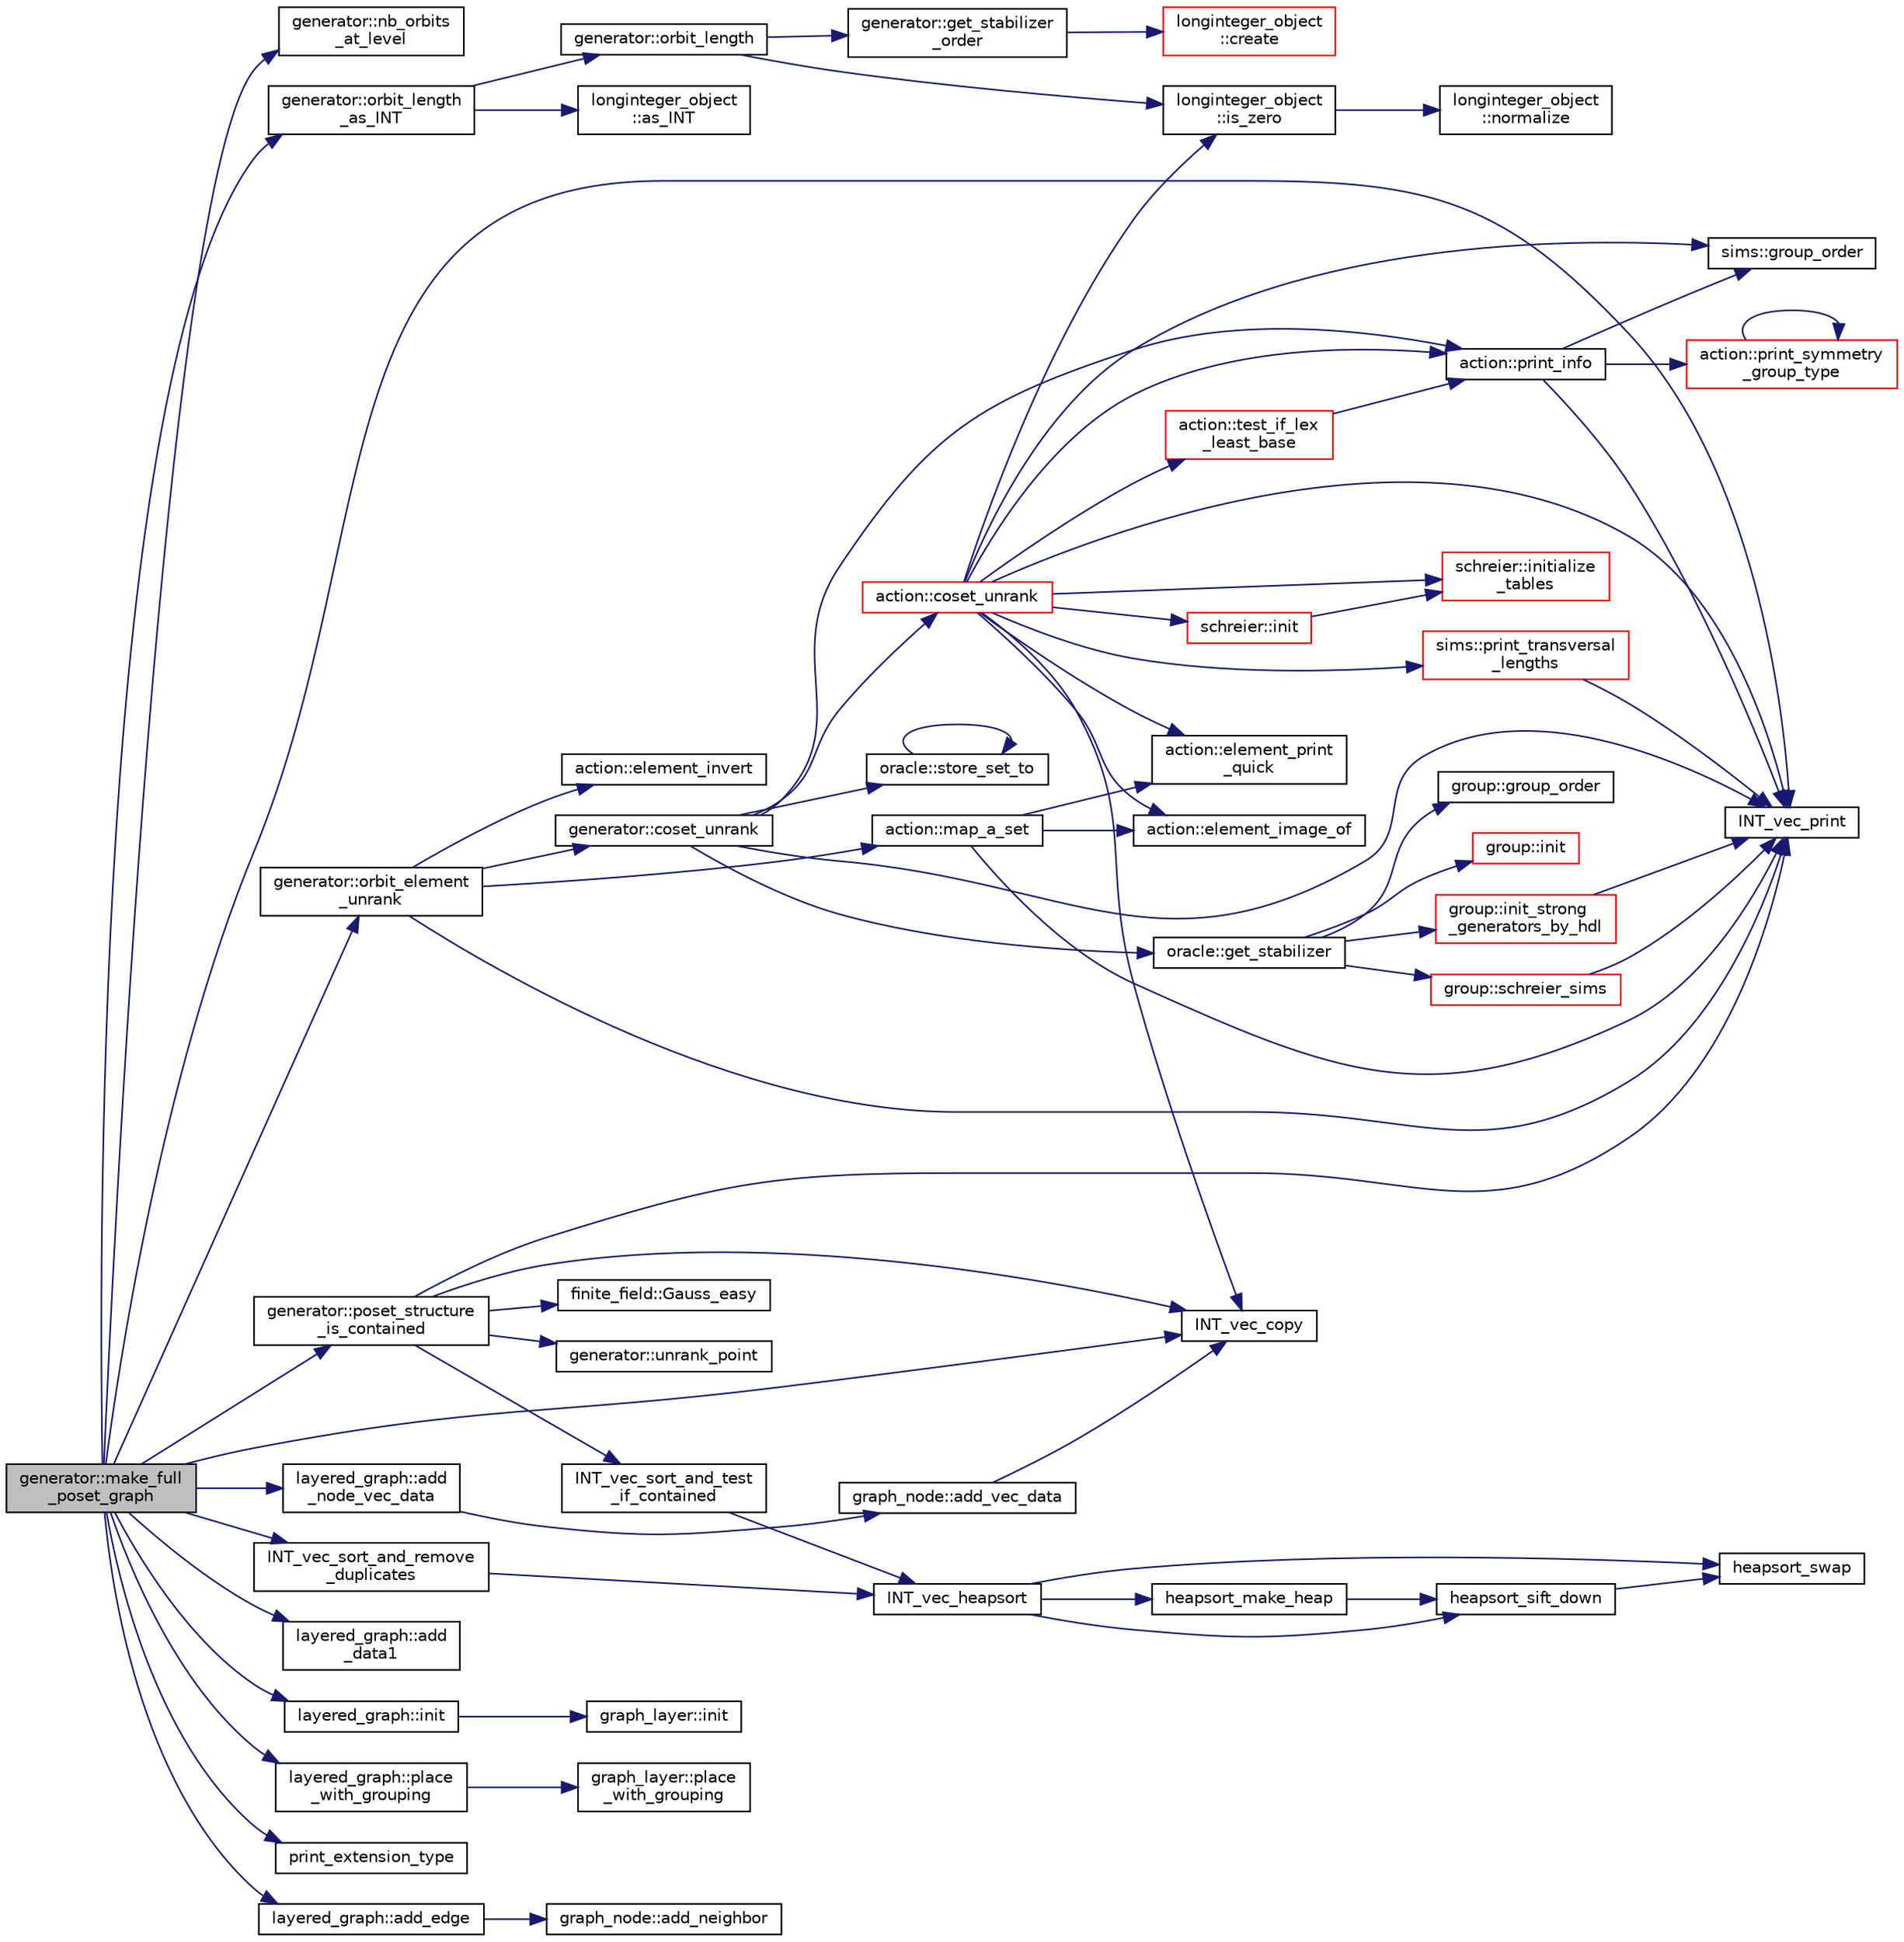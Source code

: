 digraph "generator::make_full_poset_graph"
{
  edge [fontname="Helvetica",fontsize="10",labelfontname="Helvetica",labelfontsize="10"];
  node [fontname="Helvetica",fontsize="10",shape=record];
  rankdir="LR";
  Node13191 [label="generator::make_full\l_poset_graph",height=0.2,width=0.4,color="black", fillcolor="grey75", style="filled", fontcolor="black"];
  Node13191 -> Node13192 [color="midnightblue",fontsize="10",style="solid",fontname="Helvetica"];
  Node13192 [label="generator::nb_orbits\l_at_level",height=0.2,width=0.4,color="black", fillcolor="white", style="filled",URL="$d7/d73/classgenerator.html#a020f3d8378448310d044a4a24fadf301"];
  Node13191 -> Node13193 [color="midnightblue",fontsize="10",style="solid",fontname="Helvetica"];
  Node13193 [label="generator::orbit_length\l_as_INT",height=0.2,width=0.4,color="black", fillcolor="white", style="filled",URL="$d7/d73/classgenerator.html#aecb478b303fd91af6a914f541906da39"];
  Node13193 -> Node13194 [color="midnightblue",fontsize="10",style="solid",fontname="Helvetica"];
  Node13194 [label="generator::orbit_length",height=0.2,width=0.4,color="black", fillcolor="white", style="filled",URL="$d7/d73/classgenerator.html#a38a102d644c03c18ad901f1a815a7f6c"];
  Node13194 -> Node13195 [color="midnightblue",fontsize="10",style="solid",fontname="Helvetica"];
  Node13195 [label="generator::get_stabilizer\l_order",height=0.2,width=0.4,color="black", fillcolor="white", style="filled",URL="$d7/d73/classgenerator.html#a2a03fc974c76e47e999f3abc99e6b81d"];
  Node13195 -> Node13196 [color="midnightblue",fontsize="10",style="solid",fontname="Helvetica"];
  Node13196 [label="longinteger_object\l::create",height=0.2,width=0.4,color="red", fillcolor="white", style="filled",URL="$dd/d7e/classlonginteger__object.html#a95d2eebc60849c3963a49298b1f498c2"];
  Node13194 -> Node13202 [color="midnightblue",fontsize="10",style="solid",fontname="Helvetica"];
  Node13202 [label="longinteger_object\l::is_zero",height=0.2,width=0.4,color="black", fillcolor="white", style="filled",URL="$dd/d7e/classlonginteger__object.html#a0946732d08e5180a00480f4c40667101"];
  Node13202 -> Node13203 [color="midnightblue",fontsize="10",style="solid",fontname="Helvetica"];
  Node13203 [label="longinteger_object\l::normalize",height=0.2,width=0.4,color="black", fillcolor="white", style="filled",URL="$dd/d7e/classlonginteger__object.html#ae27040d862a5624e98fc9582daa889ee"];
  Node13193 -> Node13204 [color="midnightblue",fontsize="10",style="solid",fontname="Helvetica"];
  Node13204 [label="longinteger_object\l::as_INT",height=0.2,width=0.4,color="black", fillcolor="white", style="filled",URL="$dd/d7e/classlonginteger__object.html#afb992d4679a6741acc63c8bcba27971e"];
  Node13191 -> Node13205 [color="midnightblue",fontsize="10",style="solid",fontname="Helvetica"];
  Node13205 [label="layered_graph::add\l_data1",height=0.2,width=0.4,color="black", fillcolor="white", style="filled",URL="$da/db1/classlayered__graph.html#a008a6f2cb68387f41f8bf01cf5c0c957"];
  Node13191 -> Node13206 [color="midnightblue",fontsize="10",style="solid",fontname="Helvetica"];
  Node13206 [label="layered_graph::init",height=0.2,width=0.4,color="black", fillcolor="white", style="filled",URL="$da/db1/classlayered__graph.html#a3d3422898f1e8d31eb937fcc460dbac2"];
  Node13206 -> Node13207 [color="midnightblue",fontsize="10",style="solid",fontname="Helvetica"];
  Node13207 [label="graph_layer::init",height=0.2,width=0.4,color="black", fillcolor="white", style="filled",URL="$de/d87/classgraph__layer.html#a4b3e02d2069fb0127514a3d9ce000ff0"];
  Node13191 -> Node13208 [color="midnightblue",fontsize="10",style="solid",fontname="Helvetica"];
  Node13208 [label="layered_graph::place\l_with_grouping",height=0.2,width=0.4,color="black", fillcolor="white", style="filled",URL="$da/db1/classlayered__graph.html#a1b4f3b91e957060dc9375b9ce9c8b1a3"];
  Node13208 -> Node13209 [color="midnightblue",fontsize="10",style="solid",fontname="Helvetica"];
  Node13209 [label="graph_layer::place\l_with_grouping",height=0.2,width=0.4,color="black", fillcolor="white", style="filled",URL="$de/d87/classgraph__layer.html#a3a75deb6bc8d38d369004528b3d06f76"];
  Node13191 -> Node13210 [color="midnightblue",fontsize="10",style="solid",fontname="Helvetica"];
  Node13210 [label="print_extension_type",height=0.2,width=0.4,color="black", fillcolor="white", style="filled",URL="$da/d10/other_8h.html#ab39242254c1c0bce13010118473d8c74"];
  Node13191 -> Node13211 [color="midnightblue",fontsize="10",style="solid",fontname="Helvetica"];
  Node13211 [label="INT_vec_print",height=0.2,width=0.4,color="black", fillcolor="white", style="filled",URL="$df/dbf/sajeeb_8_c.html#a79a5901af0b47dd0d694109543c027fe"];
  Node13191 -> Node13212 [color="midnightblue",fontsize="10",style="solid",fontname="Helvetica"];
  Node13212 [label="INT_vec_sort_and_remove\l_duplicates",height=0.2,width=0.4,color="black", fillcolor="white", style="filled",URL="$d5/de2/foundations_2data__structures_2data__structures_8h.html#a160a164cfbea821ced70043337e22d18"];
  Node13212 -> Node13213 [color="midnightblue",fontsize="10",style="solid",fontname="Helvetica"];
  Node13213 [label="INT_vec_heapsort",height=0.2,width=0.4,color="black", fillcolor="white", style="filled",URL="$d4/dd7/sorting_8_c.html#a3590ad9987f801fbfc94634300182f39"];
  Node13213 -> Node13214 [color="midnightblue",fontsize="10",style="solid",fontname="Helvetica"];
  Node13214 [label="heapsort_make_heap",height=0.2,width=0.4,color="black", fillcolor="white", style="filled",URL="$d4/dd7/sorting_8_c.html#a42f24453d7d77eeb1338ebd1a13cfdbb"];
  Node13214 -> Node13215 [color="midnightblue",fontsize="10",style="solid",fontname="Helvetica"];
  Node13215 [label="heapsort_sift_down",height=0.2,width=0.4,color="black", fillcolor="white", style="filled",URL="$d4/dd7/sorting_8_c.html#a65cbb1a6a3f01f511673705437ddc18b"];
  Node13215 -> Node13216 [color="midnightblue",fontsize="10",style="solid",fontname="Helvetica"];
  Node13216 [label="heapsort_swap",height=0.2,width=0.4,color="black", fillcolor="white", style="filled",URL="$d4/dd7/sorting_8_c.html#a8f048362e6065297b19b6975bcbbfcc6"];
  Node13213 -> Node13216 [color="midnightblue",fontsize="10",style="solid",fontname="Helvetica"];
  Node13213 -> Node13215 [color="midnightblue",fontsize="10",style="solid",fontname="Helvetica"];
  Node13191 -> Node13217 [color="midnightblue",fontsize="10",style="solid",fontname="Helvetica"];
  Node13217 [label="generator::orbit_element\l_unrank",height=0.2,width=0.4,color="black", fillcolor="white", style="filled",URL="$d7/d73/classgenerator.html#a26a8d0b1964170e19dcbd37fa0a4957f"];
  Node13217 -> Node13218 [color="midnightblue",fontsize="10",style="solid",fontname="Helvetica"];
  Node13218 [label="generator::coset_unrank",height=0.2,width=0.4,color="black", fillcolor="white", style="filled",URL="$d7/d73/classgenerator.html#a489f02ee804f130f666029a46020aaf6"];
  Node13218 -> Node13219 [color="midnightblue",fontsize="10",style="solid",fontname="Helvetica"];
  Node13219 [label="action::print_info",height=0.2,width=0.4,color="black", fillcolor="white", style="filled",URL="$d2/d86/classaction.html#a6f89e493e5c5a32e5c3b8963d438ce86"];
  Node13219 -> Node13220 [color="midnightblue",fontsize="10",style="solid",fontname="Helvetica"];
  Node13220 [label="action::print_symmetry\l_group_type",height=0.2,width=0.4,color="red", fillcolor="white", style="filled",URL="$d2/d86/classaction.html#aed811766c7e64fe2c853df8b0b67aa6e"];
  Node13220 -> Node13220 [color="midnightblue",fontsize="10",style="solid",fontname="Helvetica"];
  Node13219 -> Node13211 [color="midnightblue",fontsize="10",style="solid",fontname="Helvetica"];
  Node13219 -> Node13222 [color="midnightblue",fontsize="10",style="solid",fontname="Helvetica"];
  Node13222 [label="sims::group_order",height=0.2,width=0.4,color="black", fillcolor="white", style="filled",URL="$d9/df3/classsims.html#aa442445175656570fa35febbe790efad"];
  Node13218 -> Node13223 [color="midnightblue",fontsize="10",style="solid",fontname="Helvetica"];
  Node13223 [label="oracle::store_set_to",height=0.2,width=0.4,color="black", fillcolor="white", style="filled",URL="$d7/da7/classoracle.html#a4489d03d342f31d1e64632ce4d0e700d"];
  Node13223 -> Node13223 [color="midnightblue",fontsize="10",style="solid",fontname="Helvetica"];
  Node13218 -> Node13211 [color="midnightblue",fontsize="10",style="solid",fontname="Helvetica"];
  Node13218 -> Node13224 [color="midnightblue",fontsize="10",style="solid",fontname="Helvetica"];
  Node13224 [label="oracle::get_stabilizer",height=0.2,width=0.4,color="black", fillcolor="white", style="filled",URL="$d7/da7/classoracle.html#a66344906577c7688e2e5f3d0c5748d2c"];
  Node13224 -> Node13225 [color="midnightblue",fontsize="10",style="solid",fontname="Helvetica"];
  Node13225 [label="group::init",height=0.2,width=0.4,color="red", fillcolor="white", style="filled",URL="$d1/db7/classgroup.html#a9f5de0500658e265332c7f62c0d3962d"];
  Node13224 -> Node13227 [color="midnightblue",fontsize="10",style="solid",fontname="Helvetica"];
  Node13227 [label="group::init_strong\l_generators_by_hdl",height=0.2,width=0.4,color="red", fillcolor="white", style="filled",URL="$d1/db7/classgroup.html#a65100d600cfb0955dae3582a2d6a2532"];
  Node13227 -> Node13211 [color="midnightblue",fontsize="10",style="solid",fontname="Helvetica"];
  Node13224 -> Node13234 [color="midnightblue",fontsize="10",style="solid",fontname="Helvetica"];
  Node13234 [label="group::schreier_sims",height=0.2,width=0.4,color="red", fillcolor="white", style="filled",URL="$d1/db7/classgroup.html#a224ed784f302897ca0c0e578446afa08"];
  Node13234 -> Node13211 [color="midnightblue",fontsize="10",style="solid",fontname="Helvetica"];
  Node13224 -> Node13250 [color="midnightblue",fontsize="10",style="solid",fontname="Helvetica"];
  Node13250 [label="group::group_order",height=0.2,width=0.4,color="black", fillcolor="white", style="filled",URL="$d1/db7/classgroup.html#a2d70bcf6a1495e7fb8e16ba7dfadb725"];
  Node13218 -> Node13251 [color="midnightblue",fontsize="10",style="solid",fontname="Helvetica"];
  Node13251 [label="action::coset_unrank",height=0.2,width=0.4,color="red", fillcolor="white", style="filled",URL="$d2/d86/classaction.html#aeabf488f671d4e77a8a892eb58d82b34"];
  Node13251 -> Node13219 [color="midnightblue",fontsize="10",style="solid",fontname="Helvetica"];
  Node13251 -> Node13222 [color="midnightblue",fontsize="10",style="solid",fontname="Helvetica"];
  Node13251 -> Node13252 [color="midnightblue",fontsize="10",style="solid",fontname="Helvetica"];
  Node13252 [label="action::test_if_lex\l_least_base",height=0.2,width=0.4,color="red", fillcolor="white", style="filled",URL="$d2/d86/classaction.html#afb63a2be19013fcf35337553d7c08eda"];
  Node13252 -> Node13219 [color="midnightblue",fontsize="10",style="solid",fontname="Helvetica"];
  Node13251 -> Node13716 [color="midnightblue",fontsize="10",style="solid",fontname="Helvetica"];
  Node13716 [label="sims::print_transversal\l_lengths",height=0.2,width=0.4,color="red", fillcolor="white", style="filled",URL="$d9/df3/classsims.html#a122d9276cad4b4fbb8ea6f7831d43020"];
  Node13716 -> Node13211 [color="midnightblue",fontsize="10",style="solid",fontname="Helvetica"];
  Node13251 -> Node13718 [color="midnightblue",fontsize="10",style="solid",fontname="Helvetica"];
  Node13718 [label="schreier::init",height=0.2,width=0.4,color="red", fillcolor="white", style="filled",URL="$d3/dd6/classschreier.html#a7443bebde2aa08acae16c0ff29c9abcf"];
  Node13718 -> Node13719 [color="midnightblue",fontsize="10",style="solid",fontname="Helvetica"];
  Node13719 [label="schreier::initialize\l_tables",height=0.2,width=0.4,color="red", fillcolor="white", style="filled",URL="$d3/dd6/classschreier.html#acccc16670f88b14ddc69856cd5c0b36d"];
  Node13251 -> Node13719 [color="midnightblue",fontsize="10",style="solid",fontname="Helvetica"];
  Node13251 -> Node13242 [color="midnightblue",fontsize="10",style="solid",fontname="Helvetica"];
  Node13242 [label="action::element_print\l_quick",height=0.2,width=0.4,color="black", fillcolor="white", style="filled",URL="$d2/d86/classaction.html#a4844680cf6750396f76494a28655265b"];
  Node13251 -> Node13294 [color="midnightblue",fontsize="10",style="solid",fontname="Helvetica"];
  Node13294 [label="INT_vec_copy",height=0.2,width=0.4,color="black", fillcolor="white", style="filled",URL="$df/dbf/sajeeb_8_c.html#ac2d875e27e009af6ec04d17254d11075"];
  Node13251 -> Node13211 [color="midnightblue",fontsize="10",style="solid",fontname="Helvetica"];
  Node13251 -> Node13202 [color="midnightblue",fontsize="10",style="solid",fontname="Helvetica"];
  Node13251 -> Node13248 [color="midnightblue",fontsize="10",style="solid",fontname="Helvetica"];
  Node13248 [label="action::element_image_of",height=0.2,width=0.4,color="black", fillcolor="white", style="filled",URL="$d2/d86/classaction.html#ae09559d4537a048fc860f8a74a31393d"];
  Node13217 -> Node13274 [color="midnightblue",fontsize="10",style="solid",fontname="Helvetica"];
  Node13274 [label="action::element_invert",height=0.2,width=0.4,color="black", fillcolor="white", style="filled",URL="$d2/d86/classaction.html#aa4bd01e338497714586636751fcef436"];
  Node13217 -> Node13608 [color="midnightblue",fontsize="10",style="solid",fontname="Helvetica"];
  Node13608 [label="action::map_a_set",height=0.2,width=0.4,color="black", fillcolor="white", style="filled",URL="$d2/d86/classaction.html#a600e542e5aeca2a46f18110e027947e0"];
  Node13608 -> Node13242 [color="midnightblue",fontsize="10",style="solid",fontname="Helvetica"];
  Node13608 -> Node13211 [color="midnightblue",fontsize="10",style="solid",fontname="Helvetica"];
  Node13608 -> Node13248 [color="midnightblue",fontsize="10",style="solid",fontname="Helvetica"];
  Node13217 -> Node13211 [color="midnightblue",fontsize="10",style="solid",fontname="Helvetica"];
  Node13191 -> Node13294 [color="midnightblue",fontsize="10",style="solid",fontname="Helvetica"];
  Node13191 -> Node13751 [color="midnightblue",fontsize="10",style="solid",fontname="Helvetica"];
  Node13751 [label="generator::poset_structure\l_is_contained",height=0.2,width=0.4,color="black", fillcolor="white", style="filled",URL="$d7/d73/classgenerator.html#a7744526e5820dc107488bbf0aa10a1db"];
  Node13751 -> Node13211 [color="midnightblue",fontsize="10",style="solid",fontname="Helvetica"];
  Node13751 -> Node13752 [color="midnightblue",fontsize="10",style="solid",fontname="Helvetica"];
  Node13752 [label="generator::unrank_point",height=0.2,width=0.4,color="black", fillcolor="white", style="filled",URL="$d7/d73/classgenerator.html#ad8842983b197430759b0588712c26693"];
  Node13751 -> Node13330 [color="midnightblue",fontsize="10",style="solid",fontname="Helvetica"];
  Node13330 [label="finite_field::Gauss_easy",height=0.2,width=0.4,color="black", fillcolor="white", style="filled",URL="$df/d5a/classfinite__field.html#a32761bf6c4a41f24b7193352127db8e7"];
  Node13751 -> Node13294 [color="midnightblue",fontsize="10",style="solid",fontname="Helvetica"];
  Node13751 -> Node13753 [color="midnightblue",fontsize="10",style="solid",fontname="Helvetica"];
  Node13753 [label="INT_vec_sort_and_test\l_if_contained",height=0.2,width=0.4,color="black", fillcolor="white", style="filled",URL="$d5/de2/foundations_2data__structures_2data__structures_8h.html#aa8b6dcb22480872d7cc0f7d2354026af"];
  Node13753 -> Node13213 [color="midnightblue",fontsize="10",style="solid",fontname="Helvetica"];
  Node13191 -> Node13754 [color="midnightblue",fontsize="10",style="solid",fontname="Helvetica"];
  Node13754 [label="layered_graph::add_edge",height=0.2,width=0.4,color="black", fillcolor="white", style="filled",URL="$da/db1/classlayered__graph.html#a018a287d904e5be8d95cf9a5b358f838"];
  Node13754 -> Node13755 [color="midnightblue",fontsize="10",style="solid",fontname="Helvetica"];
  Node13755 [label="graph_node::add_neighbor",height=0.2,width=0.4,color="black", fillcolor="white", style="filled",URL="$d6/d21/classgraph__node.html#a22cf1ed1de6059f37be3e8f778cbba09"];
  Node13191 -> Node13756 [color="midnightblue",fontsize="10",style="solid",fontname="Helvetica"];
  Node13756 [label="layered_graph::add\l_node_vec_data",height=0.2,width=0.4,color="black", fillcolor="white", style="filled",URL="$da/db1/classlayered__graph.html#a0d91c07f86a005655748c99cff1b895f"];
  Node13756 -> Node13757 [color="midnightblue",fontsize="10",style="solid",fontname="Helvetica"];
  Node13757 [label="graph_node::add_vec_data",height=0.2,width=0.4,color="black", fillcolor="white", style="filled",URL="$d6/d21/classgraph__node.html#a782ccbf13765e1c11d28da219f668d32"];
  Node13757 -> Node13294 [color="midnightblue",fontsize="10",style="solid",fontname="Helvetica"];
}
